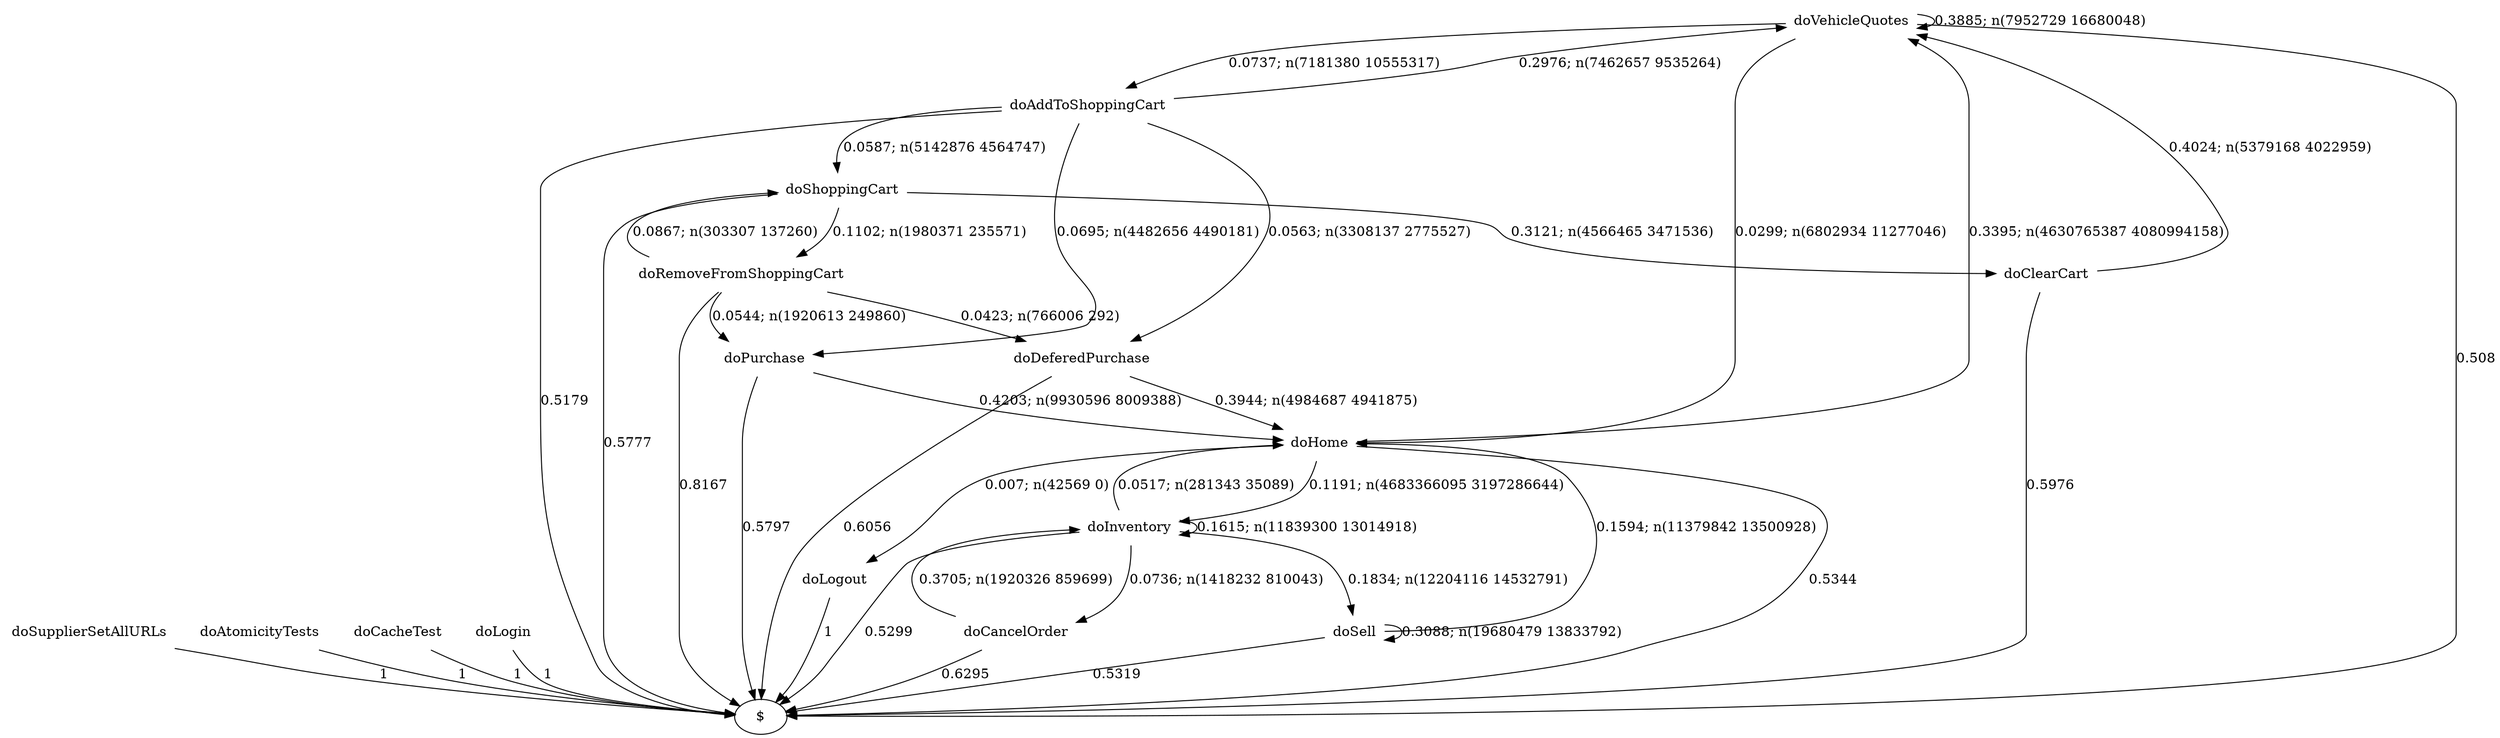 digraph G {"doSupplierSetAllURLs" [label="doSupplierSetAllURLs",shape=none];"doAtomicityTests" [label="doAtomicityTests",shape=none];"doCacheTest" [label="doCacheTest",shape=none];"doLogin" [label="doLogin",shape=none];"doVehicleQuotes" [label="doVehicleQuotes",shape=none];"doAddToShoppingCart" [label="doAddToShoppingCart",shape=none];"doDeferedPurchase" [label="doDeferedPurchase",shape=none];"doHome" [label="doHome",shape=none];"doShoppingCart" [label="doShoppingCart",shape=none];"doClearCart" [label="doClearCart",shape=none];"doPurchase" [label="doPurchase",shape=none];"doInventory" [label="doInventory",shape=none];"doSell" [label="doSell",shape=none];"doLogout" [label="doLogout",shape=none];"doCancelOrder" [label="doCancelOrder",shape=none];"doRemoveFromShoppingCart" [label="doRemoveFromShoppingCart",shape=none];"doSupplierSetAllURLs"->"$" [style=solid,label="1"];"doAtomicityTests"->"$" [style=solid,label="1"];"doCacheTest"->"$" [style=solid,label="1"];"doLogin"->"$" [style=solid,label="1"];"doVehicleQuotes"->"doVehicleQuotes" [style=solid,label="0.3885; n(7952729 16680048)"];"doVehicleQuotes"->"doAddToShoppingCart" [style=solid,label="0.0737; n(7181380 10555317)"];"doVehicleQuotes"->"doHome" [style=solid,label="0.0299; n(6802934 11277046)"];"doVehicleQuotes"->"$" [style=solid,label="0.508"];"doAddToShoppingCart"->"doVehicleQuotes" [style=solid,label="0.2976; n(7462657 9535264)"];"doAddToShoppingCart"->"doDeferedPurchase" [style=solid,label="0.0563; n(3308137 2775527)"];"doAddToShoppingCart"->"doShoppingCart" [style=solid,label="0.0587; n(5142876 4564747)"];"doAddToShoppingCart"->"doPurchase" [style=solid,label="0.0695; n(4482656 4490181)"];"doAddToShoppingCart"->"$" [style=solid,label="0.5179"];"doDeferedPurchase"->"doHome" [style=solid,label="0.3944; n(4984687 4941875)"];"doDeferedPurchase"->"$" [style=solid,label="0.6056"];"doHome"->"doVehicleQuotes" [style=solid,label="0.3395; n(4630765387 4080994158)"];"doHome"->"doInventory" [style=solid,label="0.1191; n(4683366095 3197286644)"];"doHome"->"doLogout" [style=solid,label="0.007; n(42569 0)"];"doHome"->"$" [style=solid,label="0.5344"];"doShoppingCart"->"doClearCart" [style=solid,label="0.3121; n(4566465 3471536)"];"doShoppingCart"->"doRemoveFromShoppingCart" [style=solid,label="0.1102; n(1980371 235571)"];"doShoppingCart"->"$" [style=solid,label="0.5777"];"doClearCart"->"doVehicleQuotes" [style=solid,label="0.4024; n(5379168 4022959)"];"doClearCart"->"$" [style=solid,label="0.5976"];"doPurchase"->"doHome" [style=solid,label="0.4203; n(9930596 8009388)"];"doPurchase"->"$" [style=solid,label="0.5797"];"doInventory"->"doHome" [style=solid,label="0.0517; n(281343 35089)"];"doInventory"->"doInventory" [style=solid,label="0.1615; n(11839300 13014918)"];"doInventory"->"doSell" [style=solid,label="0.1834; n(12204116 14532791)"];"doInventory"->"doCancelOrder" [style=solid,label="0.0736; n(1418232 810043)"];"doInventory"->"$" [style=solid,label="0.5299"];"doSell"->"doHome" [style=solid,label="0.1594; n(11379842 13500928)"];"doSell"->"doSell" [style=solid,label="0.3088; n(19680479 13833792)"];"doSell"->"$" [style=solid,label="0.5319"];"doLogout"->"$" [style=solid,label="1"];"doCancelOrder"->"doInventory" [style=solid,label="0.3705; n(1920326 859699)"];"doCancelOrder"->"$" [style=solid,label="0.6295"];"doRemoveFromShoppingCart"->"doDeferedPurchase" [style=solid,label="0.0423; n(766006 292)"];"doRemoveFromShoppingCart"->"doShoppingCart" [style=solid,label="0.0867; n(303307 137260)"];"doRemoveFromShoppingCart"->"doPurchase" [style=solid,label="0.0544; n(1920613 249860)"];"doRemoveFromShoppingCart"->"$" [style=solid,label="0.8167"];}
